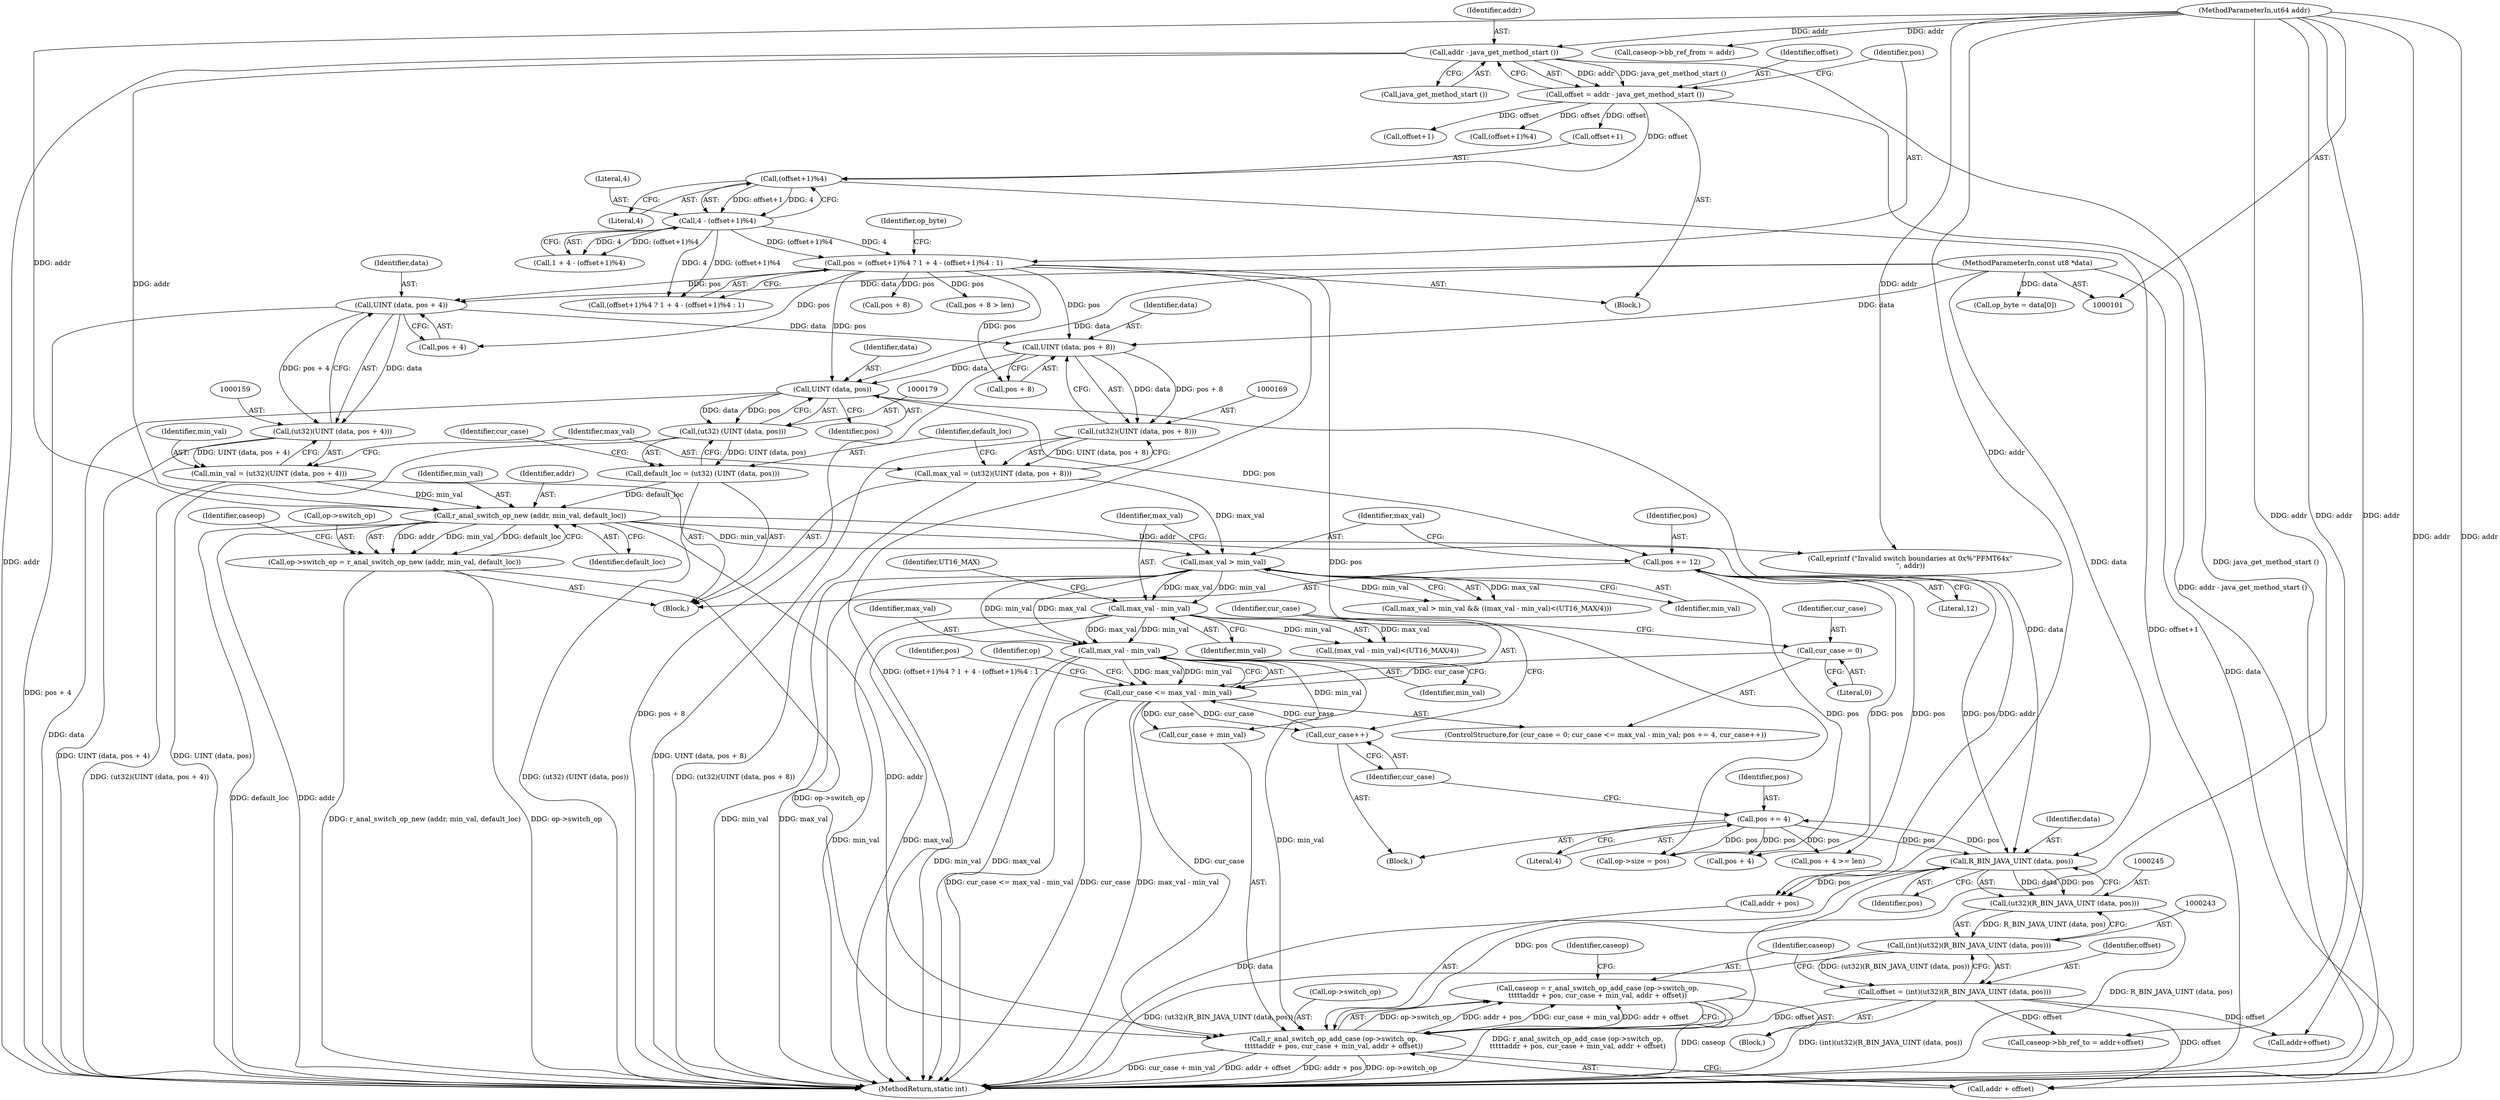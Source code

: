 digraph "1_radare2_224e6bc13fa353dd3b7f7a2334588f1c4229e58d@integer" {
"1000249" [label="(Call,caseop = r_anal_switch_op_add_case (op->switch_op,\n\t\t\t\t\taddr + pos, cur_case + min_val, addr + offset))"];
"1000251" [label="(Call,r_anal_switch_op_add_case (op->switch_op,\n\t\t\t\t\taddr + pos, cur_case + min_val, addr + offset))"];
"1000187" [label="(Call,op->switch_op = r_anal_switch_op_new (addr, min_val, default_loc))"];
"1000191" [label="(Call,r_anal_switch_op_new (addr, min_val, default_loc))"];
"1000117" [label="(Call,addr - java_get_method_start ())"];
"1000104" [label="(MethodParameterIn,ut64 addr)"];
"1000156" [label="(Call,min_val = (ut32)(UINT (data, pos + 4)))"];
"1000158" [label="(Call,(ut32)(UINT (data, pos + 4)))"];
"1000160" [label="(Call,UINT (data, pos + 4))"];
"1000105" [label="(MethodParameterIn,const ut8 *data)"];
"1000121" [label="(Call,pos = (offset+1)%4 ? 1 + 4 - (offset+1)%4 : 1)"];
"1000131" [label="(Call,4 - (offset+1)%4)"];
"1000133" [label="(Call,(offset+1)%4)"];
"1000115" [label="(Call,offset = addr - java_get_method_start ())"];
"1000176" [label="(Call,default_loc = (ut32) (UINT (data, pos)))"];
"1000178" [label="(Call,(ut32) (UINT (data, pos)))"];
"1000180" [label="(Call,UINT (data, pos))"];
"1000170" [label="(Call,UINT (data, pos + 8))"];
"1000246" [label="(Call,R_BIN_JAVA_UINT (data, pos))"];
"1000199" [label="(Call,pos += 12)"];
"1000225" [label="(Call,pos += 4)"];
"1000219" [label="(Call,cur_case <= max_val - min_val)"];
"1000216" [label="(Call,cur_case = 0)"];
"1000228" [label="(Call,cur_case++)"];
"1000221" [label="(Call,max_val - min_val)"];
"1000208" [label="(Call,max_val - min_val)"];
"1000204" [label="(Call,max_val > min_val)"];
"1000166" [label="(Call,max_val = (ut32)(UINT (data, pos + 8)))"];
"1000168" [label="(Call,(ut32)(UINT (data, pos + 8)))"];
"1000240" [label="(Call,offset = (int)(ut32)(R_BIN_JAVA_UINT (data, pos)))"];
"1000242" [label="(Call,(int)(ut32)(R_BIN_JAVA_UINT (data, pos)))"];
"1000244" [label="(Call,(ut32)(R_BIN_JAVA_UINT (data, pos)))"];
"1000227" [label="(Literal,4)"];
"1000171" [label="(Identifier,data)"];
"1000141" [label="(Identifier,op_byte)"];
"1000160" [label="(Call,UINT (data, pos + 4))"];
"1000162" [label="(Call,pos + 4)"];
"1000193" [label="(Identifier,min_val)"];
"1000156" [label="(Call,min_val = (ut32)(UINT (data, pos + 4)))"];
"1000129" [label="(Call,1 + 4 - (offset+1)%4)"];
"1000233" [label="(Call,pos + 4)"];
"1000194" [label="(Identifier,default_loc)"];
"1000157" [label="(Identifier,min_val)"];
"1000218" [label="(Literal,0)"];
"1000223" [label="(Identifier,min_val)"];
"1000210" [label="(Identifier,min_val)"];
"1000212" [label="(Identifier,UT16_MAX)"];
"1000242" [label="(Call,(int)(ut32)(R_BIN_JAVA_UINT (data, pos)))"];
"1000255" [label="(Call,addr + pos)"];
"1000188" [label="(Call,op->switch_op)"];
"1000221" [label="(Call,max_val - min_val)"];
"1000187" [label="(Call,op->switch_op = r_anal_switch_op_new (addr, min_val, default_loc))"];
"1000200" [label="(Identifier,pos)"];
"1000267" [label="(Call,caseop->bb_ref_to = addr+offset)"];
"1000225" [label="(Call,pos += 4)"];
"1000172" [label="(Call,pos + 8)"];
"1000215" [label="(ControlStructure,for (cur_case = 0; cur_case <= max_val - min_val; pos += 4, cur_case++))"];
"1000244" [label="(Call,(ut32)(R_BIN_JAVA_UINT (data, pos)))"];
"1000203" [label="(Call,max_val > min_val && ((max_val - min_val)<(UT16_MAX/4)))"];
"1000251" [label="(Call,r_anal_switch_op_add_case (op->switch_op,\n\t\t\t\t\taddr + pos, cur_case + min_val, addr + offset))"];
"1000117" [label="(Call,addr - java_get_method_start ())"];
"1000281" [label="(Call,eprintf (\"Invalid switch boundaries at 0x%\"PFMT64x\"\n\", addr))"];
"1000168" [label="(Call,(ut32)(UINT (data, pos + 8)))"];
"1000181" [label="(Identifier,data)"];
"1000274" [label="(Call,caseop->bb_ref_from = addr)"];
"1000217" [label="(Identifier,cur_case)"];
"1000248" [label="(Identifier,pos)"];
"1000204" [label="(Call,max_val > min_val)"];
"1000137" [label="(Literal,4)"];
"1000234" [label="(Identifier,pos)"];
"1000124" [label="(Call,(offset+1)%4)"];
"1000261" [label="(Call,addr + offset)"];
"1000176" [label="(Call,default_loc = (ut32) (UINT (data, pos)))"];
"1000258" [label="(Call,cur_case + min_val)"];
"1000146" [label="(Call,pos + 8)"];
"1000122" [label="(Identifier,pos)"];
"1000224" [label="(Block,)"];
"1000241" [label="(Identifier,offset)"];
"1000178" [label="(Call,(ut32) (UINT (data, pos)))"];
"1000228" [label="(Call,cur_case++)"];
"1000170" [label="(Call,UINT (data, pos + 8))"];
"1000161" [label="(Identifier,data)"];
"1000284" [label="(Call,op->size = pos)"];
"1000143" [label="(Block,)"];
"1000115" [label="(Call,offset = addr - java_get_method_start ())"];
"1000286" [label="(Identifier,op)"];
"1000166" [label="(Call,max_val = (ut32)(UINT (data, pos + 8)))"];
"1000222" [label="(Identifier,max_val)"];
"1000134" [label="(Call,offset+1)"];
"1000240" [label="(Call,offset = (int)(ut32)(R_BIN_JAVA_UINT (data, pos)))"];
"1000109" [label="(Call,op_byte = data[0])"];
"1000265" [label="(Identifier,caseop)"];
"1000252" [label="(Call,op->switch_op)"];
"1000219" [label="(Call,cur_case <= max_val - min_val)"];
"1000229" [label="(Identifier,cur_case)"];
"1000192" [label="(Identifier,addr)"];
"1000177" [label="(Identifier,default_loc)"];
"1000105" [label="(MethodParameterIn,const ut8 *data)"];
"1000182" [label="(Identifier,pos)"];
"1000249" [label="(Call,caseop = r_anal_switch_op_add_case (op->switch_op,\n\t\t\t\t\taddr + pos, cur_case + min_val, addr + offset))"];
"1000131" [label="(Call,4 - (offset+1)%4)"];
"1000132" [label="(Literal,4)"];
"1000104" [label="(MethodParameterIn,ut64 addr)"];
"1000123" [label="(Call,(offset+1)%4 ? 1 + 4 - (offset+1)%4 : 1)"];
"1000271" [label="(Call,addr+offset)"];
"1000226" [label="(Identifier,pos)"];
"1000209" [label="(Identifier,max_val)"];
"1000246" [label="(Call,R_BIN_JAVA_UINT (data, pos))"];
"1000145" [label="(Call,pos + 8 > len)"];
"1000206" [label="(Identifier,min_val)"];
"1000205" [label="(Identifier,max_val)"];
"1000207" [label="(Call,(max_val - min_val)<(UT16_MAX/4))"];
"1000185" [label="(Identifier,cur_case)"];
"1000250" [label="(Identifier,caseop)"];
"1000121" [label="(Call,pos = (offset+1)%4 ? 1 + 4 - (offset+1)%4 : 1)"];
"1000201" [label="(Literal,12)"];
"1000167" [label="(Identifier,max_val)"];
"1000208" [label="(Call,max_val - min_val)"];
"1000197" [label="(Identifier,caseop)"];
"1000180" [label="(Call,UINT (data, pos))"];
"1000232" [label="(Call,pos + 4 >= len)"];
"1000118" [label="(Identifier,addr)"];
"1000119" [label="(Call,java_get_method_start ())"];
"1000216" [label="(Call,cur_case = 0)"];
"1000125" [label="(Call,offset+1)"];
"1000107" [label="(Block,)"];
"1000191" [label="(Call,r_anal_switch_op_new (addr, min_val, default_loc))"];
"1000293" [label="(MethodReturn,static int)"];
"1000247" [label="(Identifier,data)"];
"1000116" [label="(Identifier,offset)"];
"1000133" [label="(Call,(offset+1)%4)"];
"1000158" [label="(Call,(ut32)(UINT (data, pos + 4)))"];
"1000220" [label="(Identifier,cur_case)"];
"1000199" [label="(Call,pos += 12)"];
"1000230" [label="(Block,)"];
"1000249" -> "1000230"  [label="AST: "];
"1000249" -> "1000251"  [label="CFG: "];
"1000250" -> "1000249"  [label="AST: "];
"1000251" -> "1000249"  [label="AST: "];
"1000265" -> "1000249"  [label="CFG: "];
"1000249" -> "1000293"  [label="DDG: r_anal_switch_op_add_case (op->switch_op,\n\t\t\t\t\taddr + pos, cur_case + min_val, addr + offset)"];
"1000249" -> "1000293"  [label="DDG: caseop"];
"1000251" -> "1000249"  [label="DDG: op->switch_op"];
"1000251" -> "1000249"  [label="DDG: addr + pos"];
"1000251" -> "1000249"  [label="DDG: cur_case + min_val"];
"1000251" -> "1000249"  [label="DDG: addr + offset"];
"1000251" -> "1000261"  [label="CFG: "];
"1000252" -> "1000251"  [label="AST: "];
"1000255" -> "1000251"  [label="AST: "];
"1000258" -> "1000251"  [label="AST: "];
"1000261" -> "1000251"  [label="AST: "];
"1000251" -> "1000293"  [label="DDG: addr + pos"];
"1000251" -> "1000293"  [label="DDG: op->switch_op"];
"1000251" -> "1000293"  [label="DDG: cur_case + min_val"];
"1000251" -> "1000293"  [label="DDG: addr + offset"];
"1000187" -> "1000251"  [label="DDG: op->switch_op"];
"1000191" -> "1000251"  [label="DDG: addr"];
"1000104" -> "1000251"  [label="DDG: addr"];
"1000246" -> "1000251"  [label="DDG: pos"];
"1000219" -> "1000251"  [label="DDG: cur_case"];
"1000221" -> "1000251"  [label="DDG: min_val"];
"1000240" -> "1000251"  [label="DDG: offset"];
"1000187" -> "1000143"  [label="AST: "];
"1000187" -> "1000191"  [label="CFG: "];
"1000188" -> "1000187"  [label="AST: "];
"1000191" -> "1000187"  [label="AST: "];
"1000197" -> "1000187"  [label="CFG: "];
"1000187" -> "1000293"  [label="DDG: op->switch_op"];
"1000187" -> "1000293"  [label="DDG: r_anal_switch_op_new (addr, min_val, default_loc)"];
"1000191" -> "1000187"  [label="DDG: addr"];
"1000191" -> "1000187"  [label="DDG: min_val"];
"1000191" -> "1000187"  [label="DDG: default_loc"];
"1000191" -> "1000194"  [label="CFG: "];
"1000192" -> "1000191"  [label="AST: "];
"1000193" -> "1000191"  [label="AST: "];
"1000194" -> "1000191"  [label="AST: "];
"1000191" -> "1000293"  [label="DDG: default_loc"];
"1000191" -> "1000293"  [label="DDG: addr"];
"1000117" -> "1000191"  [label="DDG: addr"];
"1000104" -> "1000191"  [label="DDG: addr"];
"1000156" -> "1000191"  [label="DDG: min_val"];
"1000176" -> "1000191"  [label="DDG: default_loc"];
"1000191" -> "1000204"  [label="DDG: min_val"];
"1000191" -> "1000255"  [label="DDG: addr"];
"1000191" -> "1000281"  [label="DDG: addr"];
"1000117" -> "1000115"  [label="AST: "];
"1000117" -> "1000119"  [label="CFG: "];
"1000118" -> "1000117"  [label="AST: "];
"1000119" -> "1000117"  [label="AST: "];
"1000115" -> "1000117"  [label="CFG: "];
"1000117" -> "1000293"  [label="DDG: addr"];
"1000117" -> "1000293"  [label="DDG: java_get_method_start ()"];
"1000117" -> "1000115"  [label="DDG: addr"];
"1000117" -> "1000115"  [label="DDG: java_get_method_start ()"];
"1000104" -> "1000117"  [label="DDG: addr"];
"1000104" -> "1000101"  [label="AST: "];
"1000104" -> "1000293"  [label="DDG: addr"];
"1000104" -> "1000255"  [label="DDG: addr"];
"1000104" -> "1000261"  [label="DDG: addr"];
"1000104" -> "1000267"  [label="DDG: addr"];
"1000104" -> "1000271"  [label="DDG: addr"];
"1000104" -> "1000274"  [label="DDG: addr"];
"1000104" -> "1000281"  [label="DDG: addr"];
"1000156" -> "1000143"  [label="AST: "];
"1000156" -> "1000158"  [label="CFG: "];
"1000157" -> "1000156"  [label="AST: "];
"1000158" -> "1000156"  [label="AST: "];
"1000167" -> "1000156"  [label="CFG: "];
"1000156" -> "1000293"  [label="DDG: (ut32)(UINT (data, pos + 4))"];
"1000158" -> "1000156"  [label="DDG: UINT (data, pos + 4)"];
"1000158" -> "1000160"  [label="CFG: "];
"1000159" -> "1000158"  [label="AST: "];
"1000160" -> "1000158"  [label="AST: "];
"1000158" -> "1000293"  [label="DDG: UINT (data, pos + 4)"];
"1000160" -> "1000158"  [label="DDG: data"];
"1000160" -> "1000158"  [label="DDG: pos + 4"];
"1000160" -> "1000162"  [label="CFG: "];
"1000161" -> "1000160"  [label="AST: "];
"1000162" -> "1000160"  [label="AST: "];
"1000160" -> "1000293"  [label="DDG: pos + 4"];
"1000105" -> "1000160"  [label="DDG: data"];
"1000121" -> "1000160"  [label="DDG: pos"];
"1000160" -> "1000170"  [label="DDG: data"];
"1000105" -> "1000101"  [label="AST: "];
"1000105" -> "1000293"  [label="DDG: data"];
"1000105" -> "1000109"  [label="DDG: data"];
"1000105" -> "1000170"  [label="DDG: data"];
"1000105" -> "1000180"  [label="DDG: data"];
"1000105" -> "1000246"  [label="DDG: data"];
"1000121" -> "1000107"  [label="AST: "];
"1000121" -> "1000123"  [label="CFG: "];
"1000122" -> "1000121"  [label="AST: "];
"1000123" -> "1000121"  [label="AST: "];
"1000141" -> "1000121"  [label="CFG: "];
"1000121" -> "1000293"  [label="DDG: (offset+1)%4 ? 1 + 4 - (offset+1)%4 : 1"];
"1000131" -> "1000121"  [label="DDG: 4"];
"1000131" -> "1000121"  [label="DDG: (offset+1)%4"];
"1000121" -> "1000145"  [label="DDG: pos"];
"1000121" -> "1000146"  [label="DDG: pos"];
"1000121" -> "1000162"  [label="DDG: pos"];
"1000121" -> "1000170"  [label="DDG: pos"];
"1000121" -> "1000172"  [label="DDG: pos"];
"1000121" -> "1000180"  [label="DDG: pos"];
"1000121" -> "1000284"  [label="DDG: pos"];
"1000131" -> "1000129"  [label="AST: "];
"1000131" -> "1000133"  [label="CFG: "];
"1000132" -> "1000131"  [label="AST: "];
"1000133" -> "1000131"  [label="AST: "];
"1000129" -> "1000131"  [label="CFG: "];
"1000131" -> "1000123"  [label="DDG: 4"];
"1000131" -> "1000123"  [label="DDG: (offset+1)%4"];
"1000131" -> "1000129"  [label="DDG: 4"];
"1000131" -> "1000129"  [label="DDG: (offset+1)%4"];
"1000133" -> "1000131"  [label="DDG: offset+1"];
"1000133" -> "1000131"  [label="DDG: 4"];
"1000133" -> "1000137"  [label="CFG: "];
"1000134" -> "1000133"  [label="AST: "];
"1000137" -> "1000133"  [label="AST: "];
"1000133" -> "1000293"  [label="DDG: offset+1"];
"1000115" -> "1000133"  [label="DDG: offset"];
"1000115" -> "1000107"  [label="AST: "];
"1000116" -> "1000115"  [label="AST: "];
"1000122" -> "1000115"  [label="CFG: "];
"1000115" -> "1000293"  [label="DDG: addr - java_get_method_start ()"];
"1000115" -> "1000124"  [label="DDG: offset"];
"1000115" -> "1000125"  [label="DDG: offset"];
"1000115" -> "1000134"  [label="DDG: offset"];
"1000176" -> "1000143"  [label="AST: "];
"1000176" -> "1000178"  [label="CFG: "];
"1000177" -> "1000176"  [label="AST: "];
"1000178" -> "1000176"  [label="AST: "];
"1000185" -> "1000176"  [label="CFG: "];
"1000176" -> "1000293"  [label="DDG: (ut32) (UINT (data, pos))"];
"1000178" -> "1000176"  [label="DDG: UINT (data, pos)"];
"1000178" -> "1000180"  [label="CFG: "];
"1000179" -> "1000178"  [label="AST: "];
"1000180" -> "1000178"  [label="AST: "];
"1000178" -> "1000293"  [label="DDG: UINT (data, pos)"];
"1000180" -> "1000178"  [label="DDG: data"];
"1000180" -> "1000178"  [label="DDG: pos"];
"1000180" -> "1000182"  [label="CFG: "];
"1000181" -> "1000180"  [label="AST: "];
"1000182" -> "1000180"  [label="AST: "];
"1000180" -> "1000293"  [label="DDG: data"];
"1000170" -> "1000180"  [label="DDG: data"];
"1000180" -> "1000199"  [label="DDG: pos"];
"1000180" -> "1000246"  [label="DDG: data"];
"1000170" -> "1000168"  [label="AST: "];
"1000170" -> "1000172"  [label="CFG: "];
"1000171" -> "1000170"  [label="AST: "];
"1000172" -> "1000170"  [label="AST: "];
"1000168" -> "1000170"  [label="CFG: "];
"1000170" -> "1000293"  [label="DDG: pos + 8"];
"1000170" -> "1000168"  [label="DDG: data"];
"1000170" -> "1000168"  [label="DDG: pos + 8"];
"1000246" -> "1000244"  [label="AST: "];
"1000246" -> "1000248"  [label="CFG: "];
"1000247" -> "1000246"  [label="AST: "];
"1000248" -> "1000246"  [label="AST: "];
"1000244" -> "1000246"  [label="CFG: "];
"1000246" -> "1000293"  [label="DDG: data"];
"1000246" -> "1000225"  [label="DDG: pos"];
"1000246" -> "1000244"  [label="DDG: data"];
"1000246" -> "1000244"  [label="DDG: pos"];
"1000199" -> "1000246"  [label="DDG: pos"];
"1000225" -> "1000246"  [label="DDG: pos"];
"1000246" -> "1000255"  [label="DDG: pos"];
"1000199" -> "1000143"  [label="AST: "];
"1000199" -> "1000201"  [label="CFG: "];
"1000200" -> "1000199"  [label="AST: "];
"1000201" -> "1000199"  [label="AST: "];
"1000205" -> "1000199"  [label="CFG: "];
"1000199" -> "1000232"  [label="DDG: pos"];
"1000199" -> "1000233"  [label="DDG: pos"];
"1000199" -> "1000284"  [label="DDG: pos"];
"1000225" -> "1000224"  [label="AST: "];
"1000225" -> "1000227"  [label="CFG: "];
"1000226" -> "1000225"  [label="AST: "];
"1000227" -> "1000225"  [label="AST: "];
"1000229" -> "1000225"  [label="CFG: "];
"1000225" -> "1000232"  [label="DDG: pos"];
"1000225" -> "1000233"  [label="DDG: pos"];
"1000225" -> "1000284"  [label="DDG: pos"];
"1000219" -> "1000215"  [label="AST: "];
"1000219" -> "1000221"  [label="CFG: "];
"1000220" -> "1000219"  [label="AST: "];
"1000221" -> "1000219"  [label="AST: "];
"1000234" -> "1000219"  [label="CFG: "];
"1000286" -> "1000219"  [label="CFG: "];
"1000219" -> "1000293"  [label="DDG: max_val - min_val"];
"1000219" -> "1000293"  [label="DDG: cur_case <= max_val - min_val"];
"1000219" -> "1000293"  [label="DDG: cur_case"];
"1000216" -> "1000219"  [label="DDG: cur_case"];
"1000228" -> "1000219"  [label="DDG: cur_case"];
"1000221" -> "1000219"  [label="DDG: max_val"];
"1000221" -> "1000219"  [label="DDG: min_val"];
"1000219" -> "1000228"  [label="DDG: cur_case"];
"1000219" -> "1000258"  [label="DDG: cur_case"];
"1000216" -> "1000215"  [label="AST: "];
"1000216" -> "1000218"  [label="CFG: "];
"1000217" -> "1000216"  [label="AST: "];
"1000218" -> "1000216"  [label="AST: "];
"1000220" -> "1000216"  [label="CFG: "];
"1000228" -> "1000224"  [label="AST: "];
"1000228" -> "1000229"  [label="CFG: "];
"1000229" -> "1000228"  [label="AST: "];
"1000220" -> "1000228"  [label="CFG: "];
"1000221" -> "1000223"  [label="CFG: "];
"1000222" -> "1000221"  [label="AST: "];
"1000223" -> "1000221"  [label="AST: "];
"1000221" -> "1000293"  [label="DDG: min_val"];
"1000221" -> "1000293"  [label="DDG: max_val"];
"1000208" -> "1000221"  [label="DDG: max_val"];
"1000208" -> "1000221"  [label="DDG: min_val"];
"1000204" -> "1000221"  [label="DDG: max_val"];
"1000204" -> "1000221"  [label="DDG: min_val"];
"1000221" -> "1000258"  [label="DDG: min_val"];
"1000208" -> "1000207"  [label="AST: "];
"1000208" -> "1000210"  [label="CFG: "];
"1000209" -> "1000208"  [label="AST: "];
"1000210" -> "1000208"  [label="AST: "];
"1000212" -> "1000208"  [label="CFG: "];
"1000208" -> "1000293"  [label="DDG: max_val"];
"1000208" -> "1000293"  [label="DDG: min_val"];
"1000208" -> "1000207"  [label="DDG: max_val"];
"1000208" -> "1000207"  [label="DDG: min_val"];
"1000204" -> "1000208"  [label="DDG: max_val"];
"1000204" -> "1000208"  [label="DDG: min_val"];
"1000204" -> "1000203"  [label="AST: "];
"1000204" -> "1000206"  [label="CFG: "];
"1000205" -> "1000204"  [label="AST: "];
"1000206" -> "1000204"  [label="AST: "];
"1000209" -> "1000204"  [label="CFG: "];
"1000203" -> "1000204"  [label="CFG: "];
"1000204" -> "1000293"  [label="DDG: min_val"];
"1000204" -> "1000293"  [label="DDG: max_val"];
"1000204" -> "1000203"  [label="DDG: max_val"];
"1000204" -> "1000203"  [label="DDG: min_val"];
"1000166" -> "1000204"  [label="DDG: max_val"];
"1000166" -> "1000143"  [label="AST: "];
"1000166" -> "1000168"  [label="CFG: "];
"1000167" -> "1000166"  [label="AST: "];
"1000168" -> "1000166"  [label="AST: "];
"1000177" -> "1000166"  [label="CFG: "];
"1000166" -> "1000293"  [label="DDG: (ut32)(UINT (data, pos + 8))"];
"1000168" -> "1000166"  [label="DDG: UINT (data, pos + 8)"];
"1000169" -> "1000168"  [label="AST: "];
"1000168" -> "1000293"  [label="DDG: UINT (data, pos + 8)"];
"1000240" -> "1000230"  [label="AST: "];
"1000240" -> "1000242"  [label="CFG: "];
"1000241" -> "1000240"  [label="AST: "];
"1000242" -> "1000240"  [label="AST: "];
"1000250" -> "1000240"  [label="CFG: "];
"1000240" -> "1000293"  [label="DDG: (int)(ut32)(R_BIN_JAVA_UINT (data, pos))"];
"1000242" -> "1000240"  [label="DDG: (ut32)(R_BIN_JAVA_UINT (data, pos))"];
"1000240" -> "1000261"  [label="DDG: offset"];
"1000240" -> "1000267"  [label="DDG: offset"];
"1000240" -> "1000271"  [label="DDG: offset"];
"1000242" -> "1000244"  [label="CFG: "];
"1000243" -> "1000242"  [label="AST: "];
"1000244" -> "1000242"  [label="AST: "];
"1000242" -> "1000293"  [label="DDG: (ut32)(R_BIN_JAVA_UINT (data, pos))"];
"1000244" -> "1000242"  [label="DDG: R_BIN_JAVA_UINT (data, pos)"];
"1000245" -> "1000244"  [label="AST: "];
"1000244" -> "1000293"  [label="DDG: R_BIN_JAVA_UINT (data, pos)"];
}
